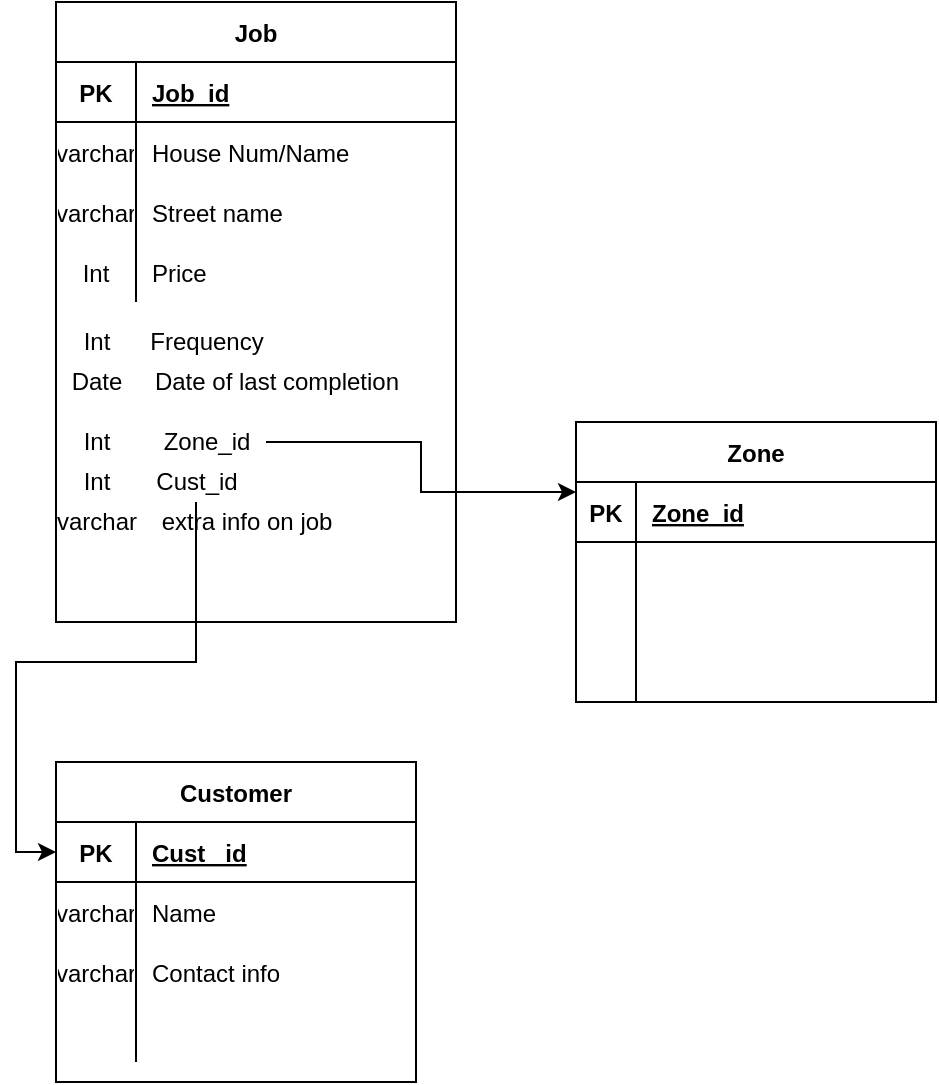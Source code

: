 <mxfile version="20.0.1" type="github">
  <diagram id="sFkQ_-mIcTNxrRSsmxkI" name="Page-1">
    <mxGraphModel dx="700" dy="784" grid="1" gridSize="10" guides="1" tooltips="1" connect="1" arrows="1" fold="1" page="1" pageScale="1" pageWidth="850" pageHeight="1100" math="0" shadow="0">
      <root>
        <mxCell id="0" />
        <mxCell id="1" parent="0" />
        <mxCell id="KPxtfBM-qsj5sPWYzQvm-1" value="Job" style="shape=table;startSize=30;container=1;collapsible=1;childLayout=tableLayout;fixedRows=1;rowLines=0;fontStyle=1;align=center;resizeLast=1;" vertex="1" parent="1">
          <mxGeometry x="80" y="200" width="200" height="310" as="geometry" />
        </mxCell>
        <mxCell id="KPxtfBM-qsj5sPWYzQvm-2" value="" style="shape=tableRow;horizontal=0;startSize=0;swimlaneHead=0;swimlaneBody=0;fillColor=none;collapsible=0;dropTarget=0;points=[[0,0.5],[1,0.5]];portConstraint=eastwest;top=0;left=0;right=0;bottom=1;" vertex="1" parent="KPxtfBM-qsj5sPWYzQvm-1">
          <mxGeometry y="30" width="200" height="30" as="geometry" />
        </mxCell>
        <mxCell id="KPxtfBM-qsj5sPWYzQvm-3" value="PK" style="shape=partialRectangle;connectable=0;fillColor=none;top=0;left=0;bottom=0;right=0;fontStyle=1;overflow=hidden;" vertex="1" parent="KPxtfBM-qsj5sPWYzQvm-2">
          <mxGeometry width="40" height="30" as="geometry">
            <mxRectangle width="40" height="30" as="alternateBounds" />
          </mxGeometry>
        </mxCell>
        <mxCell id="KPxtfBM-qsj5sPWYzQvm-4" value="Job_id" style="shape=partialRectangle;connectable=0;fillColor=none;top=0;left=0;bottom=0;right=0;align=left;spacingLeft=6;fontStyle=5;overflow=hidden;" vertex="1" parent="KPxtfBM-qsj5sPWYzQvm-2">
          <mxGeometry x="40" width="160" height="30" as="geometry">
            <mxRectangle width="160" height="30" as="alternateBounds" />
          </mxGeometry>
        </mxCell>
        <mxCell id="KPxtfBM-qsj5sPWYzQvm-5" value="" style="shape=tableRow;horizontal=0;startSize=0;swimlaneHead=0;swimlaneBody=0;fillColor=none;collapsible=0;dropTarget=0;points=[[0,0.5],[1,0.5]];portConstraint=eastwest;top=0;left=0;right=0;bottom=0;" vertex="1" parent="KPxtfBM-qsj5sPWYzQvm-1">
          <mxGeometry y="60" width="200" height="30" as="geometry" />
        </mxCell>
        <mxCell id="KPxtfBM-qsj5sPWYzQvm-6" value="varchar" style="shape=partialRectangle;connectable=0;fillColor=none;top=0;left=0;bottom=0;right=0;editable=1;overflow=hidden;" vertex="1" parent="KPxtfBM-qsj5sPWYzQvm-5">
          <mxGeometry width="40" height="30" as="geometry">
            <mxRectangle width="40" height="30" as="alternateBounds" />
          </mxGeometry>
        </mxCell>
        <mxCell id="KPxtfBM-qsj5sPWYzQvm-7" value="House Num/Name" style="shape=partialRectangle;connectable=0;fillColor=none;top=0;left=0;bottom=0;right=0;align=left;spacingLeft=6;overflow=hidden;" vertex="1" parent="KPxtfBM-qsj5sPWYzQvm-5">
          <mxGeometry x="40" width="160" height="30" as="geometry">
            <mxRectangle width="160" height="30" as="alternateBounds" />
          </mxGeometry>
        </mxCell>
        <mxCell id="KPxtfBM-qsj5sPWYzQvm-8" value="" style="shape=tableRow;horizontal=0;startSize=0;swimlaneHead=0;swimlaneBody=0;fillColor=none;collapsible=0;dropTarget=0;points=[[0,0.5],[1,0.5]];portConstraint=eastwest;top=0;left=0;right=0;bottom=0;" vertex="1" parent="KPxtfBM-qsj5sPWYzQvm-1">
          <mxGeometry y="90" width="200" height="30" as="geometry" />
        </mxCell>
        <mxCell id="KPxtfBM-qsj5sPWYzQvm-9" value="varchar" style="shape=partialRectangle;connectable=0;fillColor=none;top=0;left=0;bottom=0;right=0;editable=1;overflow=hidden;" vertex="1" parent="KPxtfBM-qsj5sPWYzQvm-8">
          <mxGeometry width="40" height="30" as="geometry">
            <mxRectangle width="40" height="30" as="alternateBounds" />
          </mxGeometry>
        </mxCell>
        <mxCell id="KPxtfBM-qsj5sPWYzQvm-10" value="Street name" style="shape=partialRectangle;connectable=0;fillColor=none;top=0;left=0;bottom=0;right=0;align=left;spacingLeft=6;overflow=hidden;" vertex="1" parent="KPxtfBM-qsj5sPWYzQvm-8">
          <mxGeometry x="40" width="160" height="30" as="geometry">
            <mxRectangle width="160" height="30" as="alternateBounds" />
          </mxGeometry>
        </mxCell>
        <mxCell id="KPxtfBM-qsj5sPWYzQvm-11" value="" style="shape=tableRow;horizontal=0;startSize=0;swimlaneHead=0;swimlaneBody=0;fillColor=none;collapsible=0;dropTarget=0;points=[[0,0.5],[1,0.5]];portConstraint=eastwest;top=0;left=0;right=0;bottom=0;" vertex="1" parent="KPxtfBM-qsj5sPWYzQvm-1">
          <mxGeometry y="120" width="200" height="30" as="geometry" />
        </mxCell>
        <mxCell id="KPxtfBM-qsj5sPWYzQvm-12" value="Int" style="shape=partialRectangle;connectable=0;fillColor=none;top=0;left=0;bottom=0;right=0;editable=1;overflow=hidden;" vertex="1" parent="KPxtfBM-qsj5sPWYzQvm-11">
          <mxGeometry width="40" height="30" as="geometry">
            <mxRectangle width="40" height="30" as="alternateBounds" />
          </mxGeometry>
        </mxCell>
        <mxCell id="KPxtfBM-qsj5sPWYzQvm-13" value="Price" style="shape=partialRectangle;connectable=0;fillColor=none;top=0;left=0;bottom=0;right=0;align=left;spacingLeft=6;overflow=hidden;" vertex="1" parent="KPxtfBM-qsj5sPWYzQvm-11">
          <mxGeometry x="40" width="160" height="30" as="geometry">
            <mxRectangle width="160" height="30" as="alternateBounds" />
          </mxGeometry>
        </mxCell>
        <mxCell id="KPxtfBM-qsj5sPWYzQvm-28" value="Int" style="text;html=1;align=center;verticalAlign=middle;resizable=0;points=[];autosize=1;strokeColor=none;fillColor=none;" vertex="1" parent="1">
          <mxGeometry x="85" y="360" width="30" height="20" as="geometry" />
        </mxCell>
        <mxCell id="KPxtfBM-qsj5sPWYzQvm-29" value="Frequency" style="text;html=1;align=center;verticalAlign=middle;resizable=0;points=[];autosize=1;strokeColor=none;fillColor=none;" vertex="1" parent="1">
          <mxGeometry x="120" y="360" width="70" height="20" as="geometry" />
        </mxCell>
        <mxCell id="KPxtfBM-qsj5sPWYzQvm-30" value="Date" style="text;html=1;align=center;verticalAlign=middle;resizable=0;points=[];autosize=1;strokeColor=none;fillColor=none;" vertex="1" parent="1">
          <mxGeometry x="80" y="380" width="40" height="20" as="geometry" />
        </mxCell>
        <mxCell id="KPxtfBM-qsj5sPWYzQvm-31" value="Date of last completion" style="text;html=1;align=center;verticalAlign=middle;resizable=0;points=[];autosize=1;strokeColor=none;fillColor=none;" vertex="1" parent="1">
          <mxGeometry x="120" y="380" width="140" height="20" as="geometry" />
        </mxCell>
        <mxCell id="KPxtfBM-qsj5sPWYzQvm-32" value="Int" style="text;html=1;align=center;verticalAlign=middle;resizable=0;points=[];autosize=1;strokeColor=none;fillColor=none;" vertex="1" parent="1">
          <mxGeometry x="85" y="410" width="30" height="20" as="geometry" />
        </mxCell>
        <mxCell id="KPxtfBM-qsj5sPWYzQvm-52" style="edgeStyle=orthogonalEdgeStyle;rounded=0;orthogonalLoop=1;jettySize=auto;html=1;entryX=0;entryY=0.25;entryDx=0;entryDy=0;" edge="1" parent="1" source="KPxtfBM-qsj5sPWYzQvm-33" target="KPxtfBM-qsj5sPWYzQvm-37">
          <mxGeometry relative="1" as="geometry" />
        </mxCell>
        <mxCell id="KPxtfBM-qsj5sPWYzQvm-33" value="Zone_id" style="text;html=1;align=center;verticalAlign=middle;resizable=0;points=[];autosize=1;strokeColor=none;fillColor=none;" vertex="1" parent="1">
          <mxGeometry x="125" y="410" width="60" height="20" as="geometry" />
        </mxCell>
        <mxCell id="KPxtfBM-qsj5sPWYzQvm-35" value="Int" style="text;html=1;align=center;verticalAlign=middle;resizable=0;points=[];autosize=1;strokeColor=none;fillColor=none;" vertex="1" parent="1">
          <mxGeometry x="85" y="430" width="30" height="20" as="geometry" />
        </mxCell>
        <mxCell id="KPxtfBM-qsj5sPWYzQvm-67" style="edgeStyle=orthogonalEdgeStyle;rounded=0;orthogonalLoop=1;jettySize=auto;html=1;entryX=0;entryY=0.5;entryDx=0;entryDy=0;" edge="1" parent="1" source="KPxtfBM-qsj5sPWYzQvm-36" target="KPxtfBM-qsj5sPWYzQvm-54">
          <mxGeometry relative="1" as="geometry" />
        </mxCell>
        <mxCell id="KPxtfBM-qsj5sPWYzQvm-36" value="Cust_id" style="text;html=1;align=center;verticalAlign=middle;resizable=0;points=[];autosize=1;strokeColor=none;fillColor=none;" vertex="1" parent="1">
          <mxGeometry x="120" y="430" width="60" height="20" as="geometry" />
        </mxCell>
        <mxCell id="KPxtfBM-qsj5sPWYzQvm-37" value="Zone" style="shape=table;startSize=30;container=1;collapsible=1;childLayout=tableLayout;fixedRows=1;rowLines=0;fontStyle=1;align=center;resizeLast=1;" vertex="1" parent="1">
          <mxGeometry x="340" y="410" width="180" height="140" as="geometry" />
        </mxCell>
        <mxCell id="KPxtfBM-qsj5sPWYzQvm-38" value="" style="shape=tableRow;horizontal=0;startSize=0;swimlaneHead=0;swimlaneBody=0;fillColor=none;collapsible=0;dropTarget=0;points=[[0,0.5],[1,0.5]];portConstraint=eastwest;top=0;left=0;right=0;bottom=1;" vertex="1" parent="KPxtfBM-qsj5sPWYzQvm-37">
          <mxGeometry y="30" width="180" height="30" as="geometry" />
        </mxCell>
        <mxCell id="KPxtfBM-qsj5sPWYzQvm-39" value="PK" style="shape=partialRectangle;connectable=0;fillColor=none;top=0;left=0;bottom=0;right=0;fontStyle=1;overflow=hidden;" vertex="1" parent="KPxtfBM-qsj5sPWYzQvm-38">
          <mxGeometry width="30" height="30" as="geometry">
            <mxRectangle width="30" height="30" as="alternateBounds" />
          </mxGeometry>
        </mxCell>
        <mxCell id="KPxtfBM-qsj5sPWYzQvm-40" value="Zone_id" style="shape=partialRectangle;connectable=0;fillColor=none;top=0;left=0;bottom=0;right=0;align=left;spacingLeft=6;fontStyle=5;overflow=hidden;" vertex="1" parent="KPxtfBM-qsj5sPWYzQvm-38">
          <mxGeometry x="30" width="150" height="30" as="geometry">
            <mxRectangle width="150" height="30" as="alternateBounds" />
          </mxGeometry>
        </mxCell>
        <mxCell id="KPxtfBM-qsj5sPWYzQvm-41" value="" style="shape=tableRow;horizontal=0;startSize=0;swimlaneHead=0;swimlaneBody=0;fillColor=none;collapsible=0;dropTarget=0;points=[[0,0.5],[1,0.5]];portConstraint=eastwest;top=0;left=0;right=0;bottom=0;" vertex="1" parent="KPxtfBM-qsj5sPWYzQvm-37">
          <mxGeometry y="60" width="180" height="30" as="geometry" />
        </mxCell>
        <mxCell id="KPxtfBM-qsj5sPWYzQvm-42" value="" style="shape=partialRectangle;connectable=0;fillColor=none;top=0;left=0;bottom=0;right=0;editable=1;overflow=hidden;" vertex="1" parent="KPxtfBM-qsj5sPWYzQvm-41">
          <mxGeometry width="30" height="30" as="geometry">
            <mxRectangle width="30" height="30" as="alternateBounds" />
          </mxGeometry>
        </mxCell>
        <mxCell id="KPxtfBM-qsj5sPWYzQvm-43" value="" style="shape=partialRectangle;connectable=0;fillColor=none;top=0;left=0;bottom=0;right=0;align=left;spacingLeft=6;overflow=hidden;" vertex="1" parent="KPxtfBM-qsj5sPWYzQvm-41">
          <mxGeometry x="30" width="150" height="30" as="geometry">
            <mxRectangle width="150" height="30" as="alternateBounds" />
          </mxGeometry>
        </mxCell>
        <mxCell id="KPxtfBM-qsj5sPWYzQvm-44" value="" style="shape=tableRow;horizontal=0;startSize=0;swimlaneHead=0;swimlaneBody=0;fillColor=none;collapsible=0;dropTarget=0;points=[[0,0.5],[1,0.5]];portConstraint=eastwest;top=0;left=0;right=0;bottom=0;" vertex="1" parent="KPxtfBM-qsj5sPWYzQvm-37">
          <mxGeometry y="90" width="180" height="30" as="geometry" />
        </mxCell>
        <mxCell id="KPxtfBM-qsj5sPWYzQvm-45" value="" style="shape=partialRectangle;connectable=0;fillColor=none;top=0;left=0;bottom=0;right=0;editable=1;overflow=hidden;" vertex="1" parent="KPxtfBM-qsj5sPWYzQvm-44">
          <mxGeometry width="30" height="30" as="geometry">
            <mxRectangle width="30" height="30" as="alternateBounds" />
          </mxGeometry>
        </mxCell>
        <mxCell id="KPxtfBM-qsj5sPWYzQvm-46" value="" style="shape=partialRectangle;connectable=0;fillColor=none;top=0;left=0;bottom=0;right=0;align=left;spacingLeft=6;overflow=hidden;" vertex="1" parent="KPxtfBM-qsj5sPWYzQvm-44">
          <mxGeometry x="30" width="150" height="30" as="geometry">
            <mxRectangle width="150" height="30" as="alternateBounds" />
          </mxGeometry>
        </mxCell>
        <mxCell id="KPxtfBM-qsj5sPWYzQvm-47" value="" style="shape=tableRow;horizontal=0;startSize=0;swimlaneHead=0;swimlaneBody=0;fillColor=none;collapsible=0;dropTarget=0;points=[[0,0.5],[1,0.5]];portConstraint=eastwest;top=0;left=0;right=0;bottom=0;" vertex="1" parent="KPxtfBM-qsj5sPWYzQvm-37">
          <mxGeometry y="120" width="180" height="20" as="geometry" />
        </mxCell>
        <mxCell id="KPxtfBM-qsj5sPWYzQvm-48" value="" style="shape=partialRectangle;connectable=0;fillColor=none;top=0;left=0;bottom=0;right=0;editable=1;overflow=hidden;" vertex="1" parent="KPxtfBM-qsj5sPWYzQvm-47">
          <mxGeometry width="30" height="20" as="geometry">
            <mxRectangle width="30" height="20" as="alternateBounds" />
          </mxGeometry>
        </mxCell>
        <mxCell id="KPxtfBM-qsj5sPWYzQvm-49" value="" style="shape=partialRectangle;connectable=0;fillColor=none;top=0;left=0;bottom=0;right=0;align=left;spacingLeft=6;overflow=hidden;" vertex="1" parent="KPxtfBM-qsj5sPWYzQvm-47">
          <mxGeometry x="30" width="150" height="20" as="geometry">
            <mxRectangle width="150" height="20" as="alternateBounds" />
          </mxGeometry>
        </mxCell>
        <mxCell id="KPxtfBM-qsj5sPWYzQvm-53" value="Customer" style="shape=table;startSize=30;container=1;collapsible=1;childLayout=tableLayout;fixedRows=1;rowLines=0;fontStyle=1;align=center;resizeLast=1;" vertex="1" parent="1">
          <mxGeometry x="80" y="580" width="180" height="160" as="geometry" />
        </mxCell>
        <mxCell id="KPxtfBM-qsj5sPWYzQvm-54" value="" style="shape=tableRow;horizontal=0;startSize=0;swimlaneHead=0;swimlaneBody=0;fillColor=none;collapsible=0;dropTarget=0;points=[[0,0.5],[1,0.5]];portConstraint=eastwest;top=0;left=0;right=0;bottom=1;" vertex="1" parent="KPxtfBM-qsj5sPWYzQvm-53">
          <mxGeometry y="30" width="180" height="30" as="geometry" />
        </mxCell>
        <mxCell id="KPxtfBM-qsj5sPWYzQvm-55" value="PK" style="shape=partialRectangle;connectable=0;fillColor=none;top=0;left=0;bottom=0;right=0;fontStyle=1;overflow=hidden;" vertex="1" parent="KPxtfBM-qsj5sPWYzQvm-54">
          <mxGeometry width="40" height="30" as="geometry">
            <mxRectangle width="40" height="30" as="alternateBounds" />
          </mxGeometry>
        </mxCell>
        <mxCell id="KPxtfBM-qsj5sPWYzQvm-56" value="Cust _id" style="shape=partialRectangle;connectable=0;fillColor=none;top=0;left=0;bottom=0;right=0;align=left;spacingLeft=6;fontStyle=5;overflow=hidden;" vertex="1" parent="KPxtfBM-qsj5sPWYzQvm-54">
          <mxGeometry x="40" width="140" height="30" as="geometry">
            <mxRectangle width="140" height="30" as="alternateBounds" />
          </mxGeometry>
        </mxCell>
        <mxCell id="KPxtfBM-qsj5sPWYzQvm-57" value="" style="shape=tableRow;horizontal=0;startSize=0;swimlaneHead=0;swimlaneBody=0;fillColor=none;collapsible=0;dropTarget=0;points=[[0,0.5],[1,0.5]];portConstraint=eastwest;top=0;left=0;right=0;bottom=0;" vertex="1" parent="KPxtfBM-qsj5sPWYzQvm-53">
          <mxGeometry y="60" width="180" height="30" as="geometry" />
        </mxCell>
        <mxCell id="KPxtfBM-qsj5sPWYzQvm-58" value="varchar" style="shape=partialRectangle;connectable=0;fillColor=none;top=0;left=0;bottom=0;right=0;editable=1;overflow=hidden;" vertex="1" parent="KPxtfBM-qsj5sPWYzQvm-57">
          <mxGeometry width="40" height="30" as="geometry">
            <mxRectangle width="40" height="30" as="alternateBounds" />
          </mxGeometry>
        </mxCell>
        <mxCell id="KPxtfBM-qsj5sPWYzQvm-59" value="Name" style="shape=partialRectangle;connectable=0;fillColor=none;top=0;left=0;bottom=0;right=0;align=left;spacingLeft=6;overflow=hidden;" vertex="1" parent="KPxtfBM-qsj5sPWYzQvm-57">
          <mxGeometry x="40" width="140" height="30" as="geometry">
            <mxRectangle width="140" height="30" as="alternateBounds" />
          </mxGeometry>
        </mxCell>
        <mxCell id="KPxtfBM-qsj5sPWYzQvm-60" value="" style="shape=tableRow;horizontal=0;startSize=0;swimlaneHead=0;swimlaneBody=0;fillColor=none;collapsible=0;dropTarget=0;points=[[0,0.5],[1,0.5]];portConstraint=eastwest;top=0;left=0;right=0;bottom=0;" vertex="1" parent="KPxtfBM-qsj5sPWYzQvm-53">
          <mxGeometry y="90" width="180" height="30" as="geometry" />
        </mxCell>
        <mxCell id="KPxtfBM-qsj5sPWYzQvm-61" value="varchar" style="shape=partialRectangle;connectable=0;fillColor=none;top=0;left=0;bottom=0;right=0;editable=1;overflow=hidden;" vertex="1" parent="KPxtfBM-qsj5sPWYzQvm-60">
          <mxGeometry width="40" height="30" as="geometry">
            <mxRectangle width="40" height="30" as="alternateBounds" />
          </mxGeometry>
        </mxCell>
        <mxCell id="KPxtfBM-qsj5sPWYzQvm-62" value="Contact info" style="shape=partialRectangle;connectable=0;fillColor=none;top=0;left=0;bottom=0;right=0;align=left;spacingLeft=6;overflow=hidden;" vertex="1" parent="KPxtfBM-qsj5sPWYzQvm-60">
          <mxGeometry x="40" width="140" height="30" as="geometry">
            <mxRectangle width="140" height="30" as="alternateBounds" />
          </mxGeometry>
        </mxCell>
        <mxCell id="KPxtfBM-qsj5sPWYzQvm-63" value="" style="shape=tableRow;horizontal=0;startSize=0;swimlaneHead=0;swimlaneBody=0;fillColor=none;collapsible=0;dropTarget=0;points=[[0,0.5],[1,0.5]];portConstraint=eastwest;top=0;left=0;right=0;bottom=0;" vertex="1" parent="KPxtfBM-qsj5sPWYzQvm-53">
          <mxGeometry y="120" width="180" height="30" as="geometry" />
        </mxCell>
        <mxCell id="KPxtfBM-qsj5sPWYzQvm-64" value="" style="shape=partialRectangle;connectable=0;fillColor=none;top=0;left=0;bottom=0;right=0;editable=1;overflow=hidden;" vertex="1" parent="KPxtfBM-qsj5sPWYzQvm-63">
          <mxGeometry width="40" height="30" as="geometry">
            <mxRectangle width="40" height="30" as="alternateBounds" />
          </mxGeometry>
        </mxCell>
        <mxCell id="KPxtfBM-qsj5sPWYzQvm-65" value="" style="shape=partialRectangle;connectable=0;fillColor=none;top=0;left=0;bottom=0;right=0;align=left;spacingLeft=6;overflow=hidden;" vertex="1" parent="KPxtfBM-qsj5sPWYzQvm-63">
          <mxGeometry x="40" width="140" height="30" as="geometry">
            <mxRectangle width="140" height="30" as="alternateBounds" />
          </mxGeometry>
        </mxCell>
        <mxCell id="KPxtfBM-qsj5sPWYzQvm-68" value="extra info on job" style="text;html=1;align=center;verticalAlign=middle;resizable=0;points=[];autosize=1;strokeColor=none;fillColor=none;" vertex="1" parent="1">
          <mxGeometry x="125" y="450" width="100" height="20" as="geometry" />
        </mxCell>
        <mxCell id="KPxtfBM-qsj5sPWYzQvm-69" value="varchar" style="text;html=1;align=center;verticalAlign=middle;resizable=0;points=[];autosize=1;strokeColor=none;fillColor=none;" vertex="1" parent="1">
          <mxGeometry x="70" y="450" width="60" height="20" as="geometry" />
        </mxCell>
      </root>
    </mxGraphModel>
  </diagram>
</mxfile>
